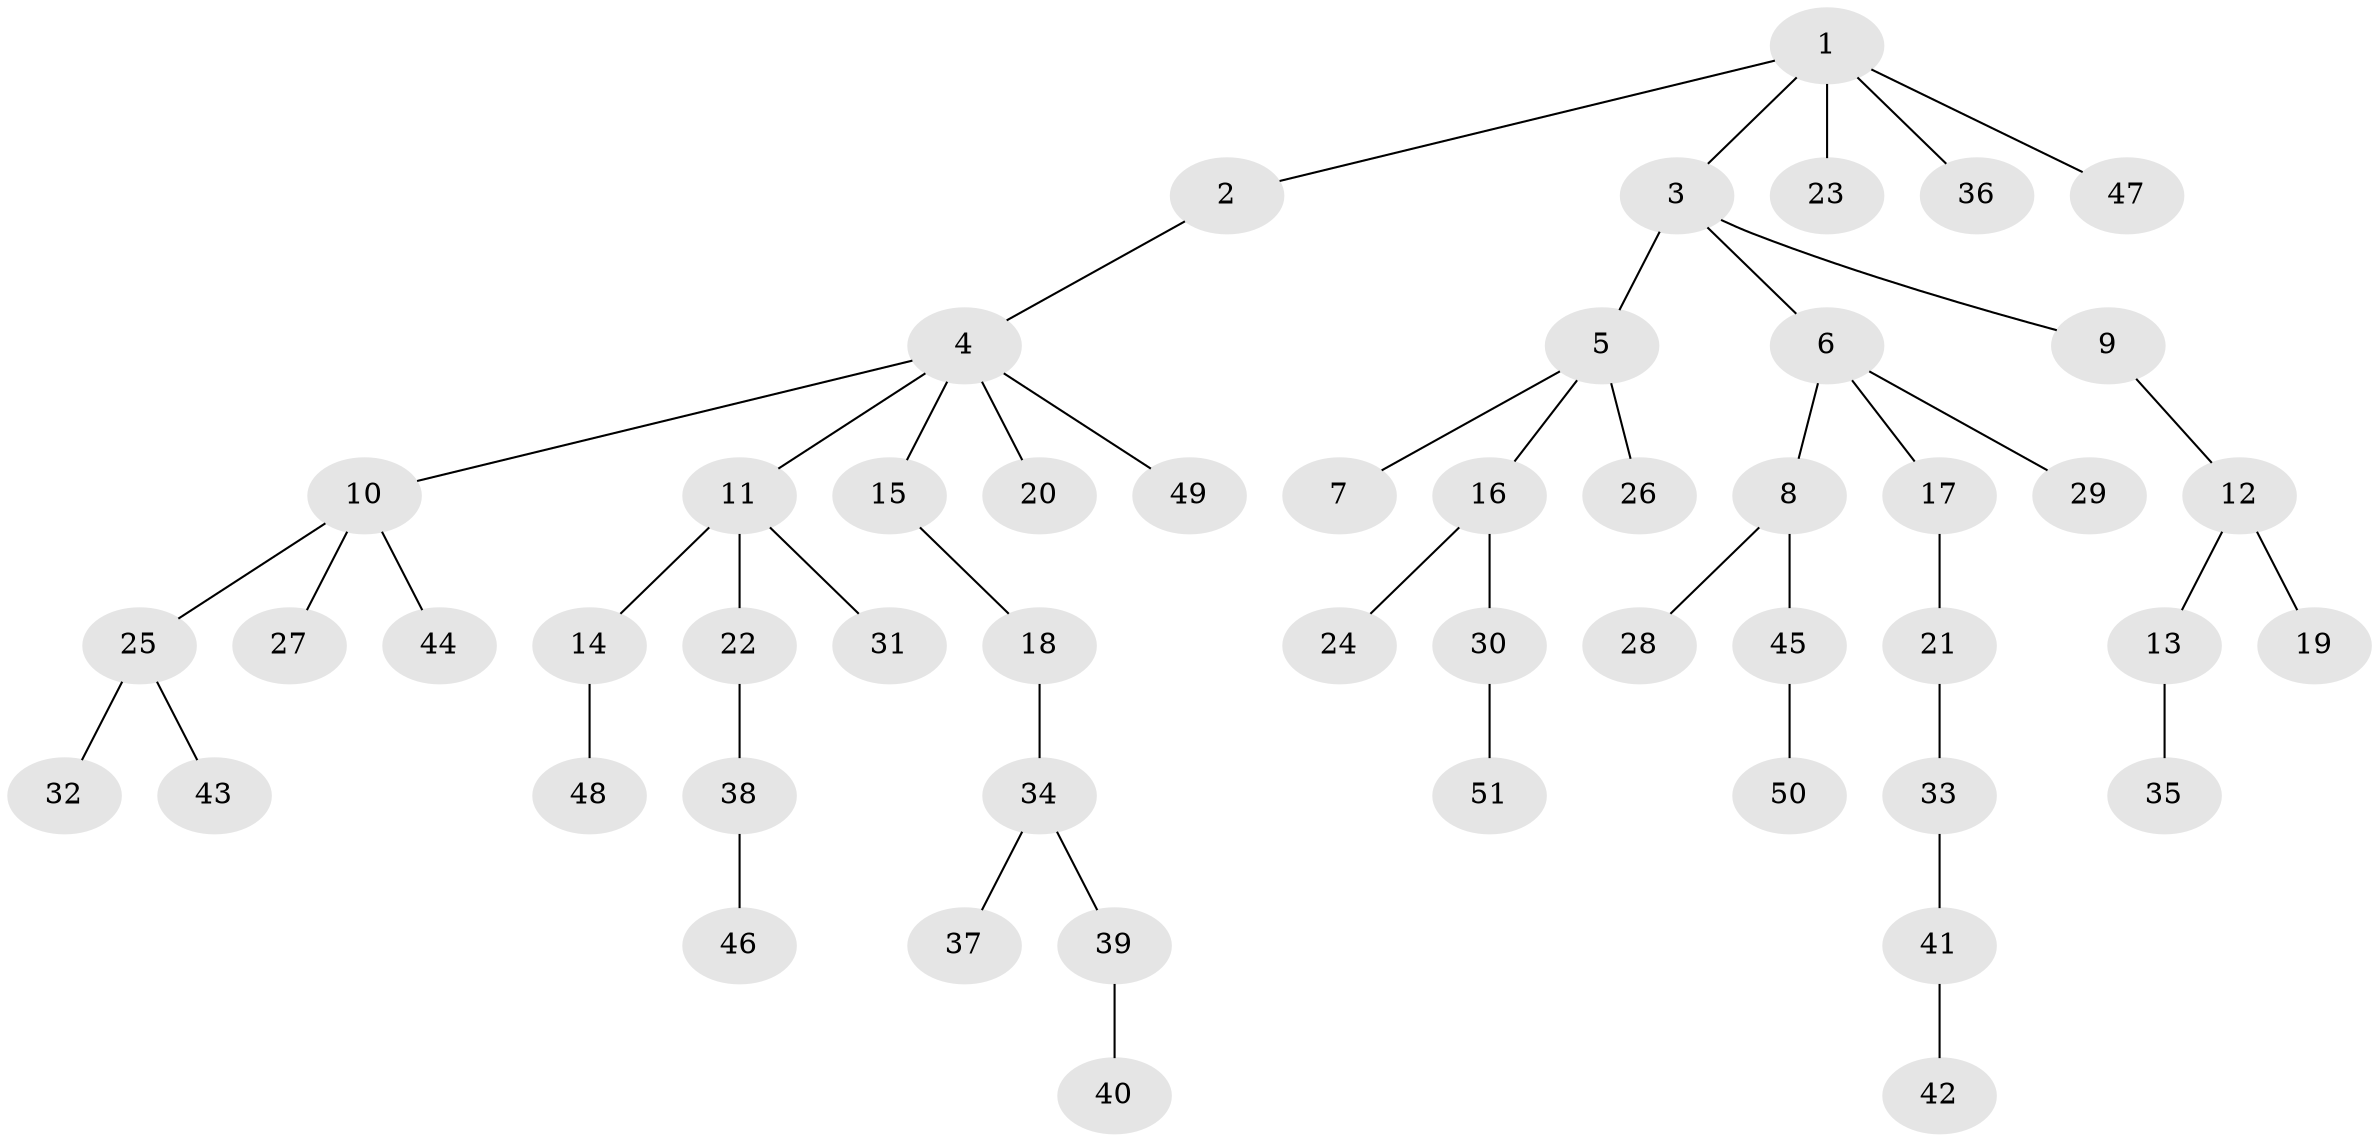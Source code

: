 // Generated by graph-tools (version 1.1) at 2025/11/02/27/25 16:11:26]
// undirected, 51 vertices, 50 edges
graph export_dot {
graph [start="1"]
  node [color=gray90,style=filled];
  1;
  2;
  3;
  4;
  5;
  6;
  7;
  8;
  9;
  10;
  11;
  12;
  13;
  14;
  15;
  16;
  17;
  18;
  19;
  20;
  21;
  22;
  23;
  24;
  25;
  26;
  27;
  28;
  29;
  30;
  31;
  32;
  33;
  34;
  35;
  36;
  37;
  38;
  39;
  40;
  41;
  42;
  43;
  44;
  45;
  46;
  47;
  48;
  49;
  50;
  51;
  1 -- 2;
  1 -- 3;
  1 -- 23;
  1 -- 36;
  1 -- 47;
  2 -- 4;
  3 -- 5;
  3 -- 6;
  3 -- 9;
  4 -- 10;
  4 -- 11;
  4 -- 15;
  4 -- 20;
  4 -- 49;
  5 -- 7;
  5 -- 16;
  5 -- 26;
  6 -- 8;
  6 -- 17;
  6 -- 29;
  8 -- 28;
  8 -- 45;
  9 -- 12;
  10 -- 25;
  10 -- 27;
  10 -- 44;
  11 -- 14;
  11 -- 22;
  11 -- 31;
  12 -- 13;
  12 -- 19;
  13 -- 35;
  14 -- 48;
  15 -- 18;
  16 -- 24;
  16 -- 30;
  17 -- 21;
  18 -- 34;
  21 -- 33;
  22 -- 38;
  25 -- 32;
  25 -- 43;
  30 -- 51;
  33 -- 41;
  34 -- 37;
  34 -- 39;
  38 -- 46;
  39 -- 40;
  41 -- 42;
  45 -- 50;
}
